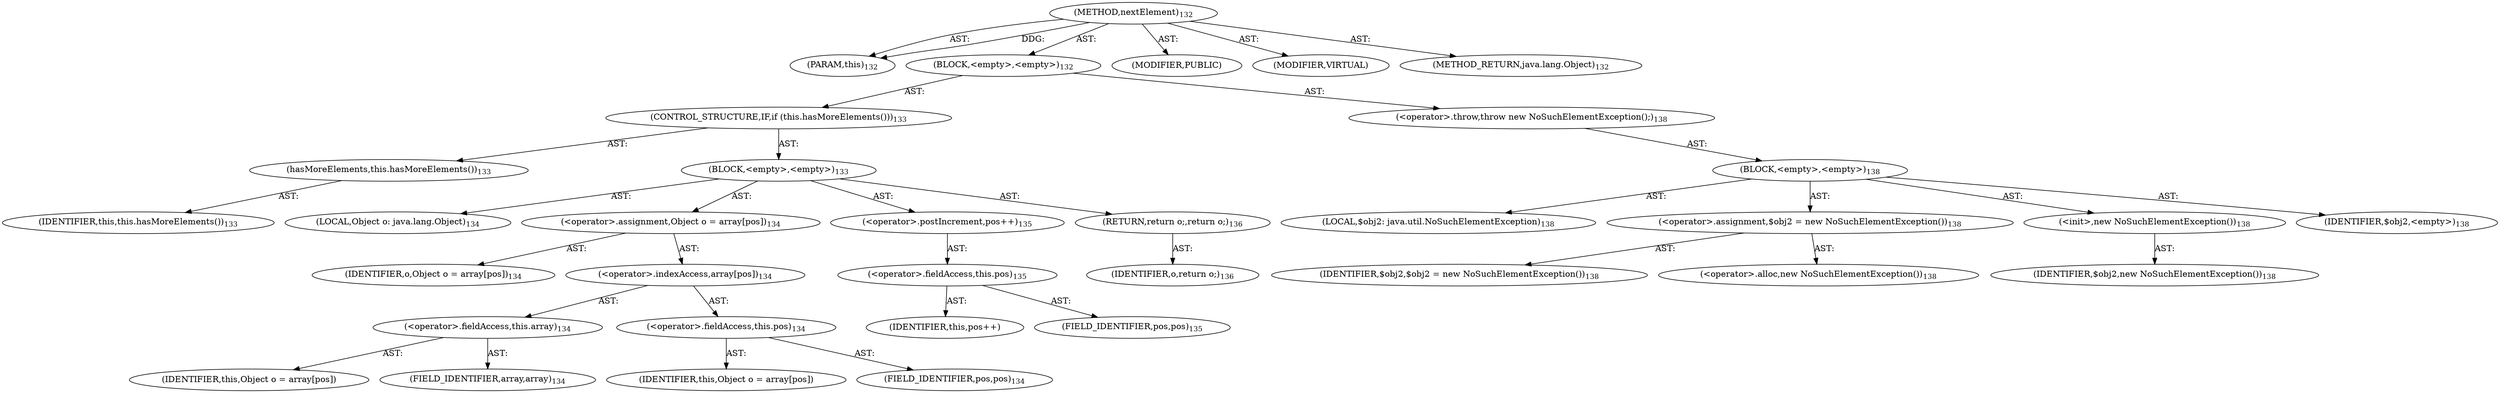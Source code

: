 digraph "nextElement" {  
"111669149701" [label = <(METHOD,nextElement)<SUB>132</SUB>> ]
"115964116992" [label = <(PARAM,this)<SUB>132</SUB>> ]
"25769803783" [label = <(BLOCK,&lt;empty&gt;,&lt;empty&gt;)<SUB>132</SUB>> ]
"47244640256" [label = <(CONTROL_STRUCTURE,IF,if (this.hasMoreElements()))<SUB>133</SUB>> ]
"30064771086" [label = <(hasMoreElements,this.hasMoreElements())<SUB>133</SUB>> ]
"68719476736" [label = <(IDENTIFIER,this,this.hasMoreElements())<SUB>133</SUB>> ]
"25769803784" [label = <(BLOCK,&lt;empty&gt;,&lt;empty&gt;)<SUB>133</SUB>> ]
"94489280514" [label = <(LOCAL,Object o: java.lang.Object)<SUB>134</SUB>> ]
"30064771087" [label = <(&lt;operator&gt;.assignment,Object o = array[pos])<SUB>134</SUB>> ]
"68719476752" [label = <(IDENTIFIER,o,Object o = array[pos])<SUB>134</SUB>> ]
"30064771088" [label = <(&lt;operator&gt;.indexAccess,array[pos])<SUB>134</SUB>> ]
"30064771089" [label = <(&lt;operator&gt;.fieldAccess,this.array)<SUB>134</SUB>> ]
"68719476753" [label = <(IDENTIFIER,this,Object o = array[pos])> ]
"55834574853" [label = <(FIELD_IDENTIFIER,array,array)<SUB>134</SUB>> ]
"30064771090" [label = <(&lt;operator&gt;.fieldAccess,this.pos)<SUB>134</SUB>> ]
"68719476754" [label = <(IDENTIFIER,this,Object o = array[pos])> ]
"55834574854" [label = <(FIELD_IDENTIFIER,pos,pos)<SUB>134</SUB>> ]
"30064771091" [label = <(&lt;operator&gt;.postIncrement,pos++)<SUB>135</SUB>> ]
"30064771092" [label = <(&lt;operator&gt;.fieldAccess,this.pos)<SUB>135</SUB>> ]
"68719476755" [label = <(IDENTIFIER,this,pos++)> ]
"55834574855" [label = <(FIELD_IDENTIFIER,pos,pos)<SUB>135</SUB>> ]
"146028888067" [label = <(RETURN,return o;,return o;)<SUB>136</SUB>> ]
"68719476756" [label = <(IDENTIFIER,o,return o;)<SUB>136</SUB>> ]
"30064771093" [label = <(&lt;operator&gt;.throw,throw new NoSuchElementException();)<SUB>138</SUB>> ]
"25769803785" [label = <(BLOCK,&lt;empty&gt;,&lt;empty&gt;)<SUB>138</SUB>> ]
"94489280515" [label = <(LOCAL,$obj2: java.util.NoSuchElementException)<SUB>138</SUB>> ]
"30064771094" [label = <(&lt;operator&gt;.assignment,$obj2 = new NoSuchElementException())<SUB>138</SUB>> ]
"68719476757" [label = <(IDENTIFIER,$obj2,$obj2 = new NoSuchElementException())<SUB>138</SUB>> ]
"30064771095" [label = <(&lt;operator&gt;.alloc,new NoSuchElementException())<SUB>138</SUB>> ]
"30064771096" [label = <(&lt;init&gt;,new NoSuchElementException())<SUB>138</SUB>> ]
"68719476758" [label = <(IDENTIFIER,$obj2,new NoSuchElementException())<SUB>138</SUB>> ]
"68719476759" [label = <(IDENTIFIER,$obj2,&lt;empty&gt;)<SUB>138</SUB>> ]
"133143986189" [label = <(MODIFIER,PUBLIC)> ]
"133143986190" [label = <(MODIFIER,VIRTUAL)> ]
"128849018885" [label = <(METHOD_RETURN,java.lang.Object)<SUB>132</SUB>> ]
  "111669149701" -> "115964116992"  [ label = "AST: "] 
  "111669149701" -> "25769803783"  [ label = "AST: "] 
  "111669149701" -> "133143986189"  [ label = "AST: "] 
  "111669149701" -> "133143986190"  [ label = "AST: "] 
  "111669149701" -> "128849018885"  [ label = "AST: "] 
  "25769803783" -> "47244640256"  [ label = "AST: "] 
  "25769803783" -> "30064771093"  [ label = "AST: "] 
  "47244640256" -> "30064771086"  [ label = "AST: "] 
  "47244640256" -> "25769803784"  [ label = "AST: "] 
  "30064771086" -> "68719476736"  [ label = "AST: "] 
  "25769803784" -> "94489280514"  [ label = "AST: "] 
  "25769803784" -> "30064771087"  [ label = "AST: "] 
  "25769803784" -> "30064771091"  [ label = "AST: "] 
  "25769803784" -> "146028888067"  [ label = "AST: "] 
  "30064771087" -> "68719476752"  [ label = "AST: "] 
  "30064771087" -> "30064771088"  [ label = "AST: "] 
  "30064771088" -> "30064771089"  [ label = "AST: "] 
  "30064771088" -> "30064771090"  [ label = "AST: "] 
  "30064771089" -> "68719476753"  [ label = "AST: "] 
  "30064771089" -> "55834574853"  [ label = "AST: "] 
  "30064771090" -> "68719476754"  [ label = "AST: "] 
  "30064771090" -> "55834574854"  [ label = "AST: "] 
  "30064771091" -> "30064771092"  [ label = "AST: "] 
  "30064771092" -> "68719476755"  [ label = "AST: "] 
  "30064771092" -> "55834574855"  [ label = "AST: "] 
  "146028888067" -> "68719476756"  [ label = "AST: "] 
  "30064771093" -> "25769803785"  [ label = "AST: "] 
  "25769803785" -> "94489280515"  [ label = "AST: "] 
  "25769803785" -> "30064771094"  [ label = "AST: "] 
  "25769803785" -> "30064771096"  [ label = "AST: "] 
  "25769803785" -> "68719476759"  [ label = "AST: "] 
  "30064771094" -> "68719476757"  [ label = "AST: "] 
  "30064771094" -> "30064771095"  [ label = "AST: "] 
  "30064771096" -> "68719476758"  [ label = "AST: "] 
  "111669149701" -> "115964116992"  [ label = "DDG: "] 
}
